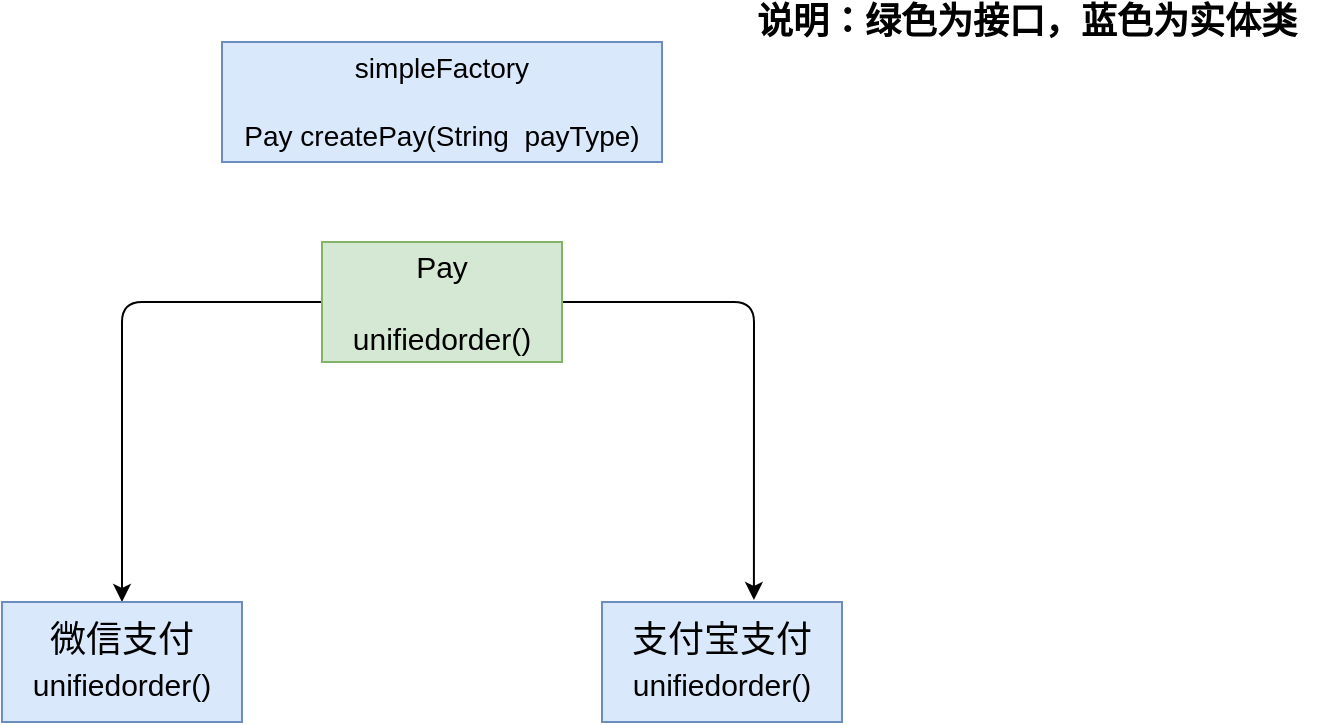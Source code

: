 <mxfile version="13.9.9" type="github">
  <diagram id="Ew7ktWPRWduq4zynQiVS" name="Page-1">
    <mxGraphModel dx="1422" dy="762" grid="1" gridSize="10" guides="1" tooltips="1" connect="1" arrows="1" fold="1" page="1" pageScale="1" pageWidth="827" pageHeight="1169" math="0" shadow="0">
      <root>
        <mxCell id="0" />
        <mxCell id="1" parent="0" />
        <mxCell id="4uYkyD8-cNx3_9JGk0c3-4" style="edgeStyle=orthogonalEdgeStyle;rounded=1;orthogonalLoop=1;jettySize=auto;html=1;entryX=0.5;entryY=0;entryDx=0;entryDy=0;" edge="1" parent="1" source="4uYkyD8-cNx3_9JGk0c3-1" target="4uYkyD8-cNx3_9JGk0c3-2">
          <mxGeometry relative="1" as="geometry" />
        </mxCell>
        <mxCell id="4uYkyD8-cNx3_9JGk0c3-5" style="edgeStyle=orthogonalEdgeStyle;rounded=1;orthogonalLoop=1;jettySize=auto;html=1;entryX=0.633;entryY=-0.017;entryDx=0;entryDy=0;entryPerimeter=0;" edge="1" parent="1" source="4uYkyD8-cNx3_9JGk0c3-1" target="4uYkyD8-cNx3_9JGk0c3-3">
          <mxGeometry relative="1" as="geometry" />
        </mxCell>
        <mxCell id="4uYkyD8-cNx3_9JGk0c3-1" value="&lt;font style=&quot;font-size: 15px&quot;&gt;Pay&lt;br&gt;&lt;br&gt;unifiedorder()&lt;/font&gt;" style="rounded=0;whiteSpace=wrap;html=1;fillColor=#d5e8d4;strokeColor=#82b366;" vertex="1" parent="1">
          <mxGeometry x="330" y="200" width="120" height="60" as="geometry" />
        </mxCell>
        <mxCell id="4uYkyD8-cNx3_9JGk0c3-2" value="&lt;font style=&quot;font-size: 18px&quot;&gt;微信支付&lt;br&gt;&lt;span style=&quot;font-size: 15px&quot;&gt;unifiedorder()&lt;/span&gt;&lt;br&gt;&lt;/font&gt;" style="rounded=0;whiteSpace=wrap;html=1;fillColor=#dae8fc;strokeColor=#6c8ebf;" vertex="1" parent="1">
          <mxGeometry x="170" y="380" width="120" height="60" as="geometry" />
        </mxCell>
        <mxCell id="4uYkyD8-cNx3_9JGk0c3-3" value="&lt;font style=&quot;font-size: 18px&quot;&gt;支付宝支付&lt;br&gt;&lt;span style=&quot;font-size: 15px&quot;&gt;unifiedorder()&lt;/span&gt;&lt;br&gt;&lt;/font&gt;" style="rounded=0;whiteSpace=wrap;html=1;fillColor=#dae8fc;strokeColor=#6c8ebf;" vertex="1" parent="1">
          <mxGeometry x="470" y="380" width="120" height="60" as="geometry" />
        </mxCell>
        <mxCell id="4uYkyD8-cNx3_9JGk0c3-7" value="&lt;b&gt;&lt;font style=&quot;font-size: 18px&quot;&gt;说明：绿色为接口，蓝色为实体类&lt;br&gt;&lt;/font&gt;&lt;/b&gt;" style="text;html=1;align=center;verticalAlign=middle;resizable=0;points=[];autosize=1;" vertex="1" parent="1">
          <mxGeometry x="537" y="80" width="290" height="20" as="geometry" />
        </mxCell>
        <mxCell id="4uYkyD8-cNx3_9JGk0c3-8" value="&lt;font style=&quot;font-size: 14px&quot;&gt;simpleFactory&lt;br&gt;&lt;br&gt;Pay createPay(String&amp;nbsp; payType)&lt;/font&gt;" style="rounded=0;whiteSpace=wrap;html=1;fillColor=#dae8fc;strokeColor=#6c8ebf;" vertex="1" parent="1">
          <mxGeometry x="280" y="100" width="220" height="60" as="geometry" />
        </mxCell>
      </root>
    </mxGraphModel>
  </diagram>
</mxfile>
